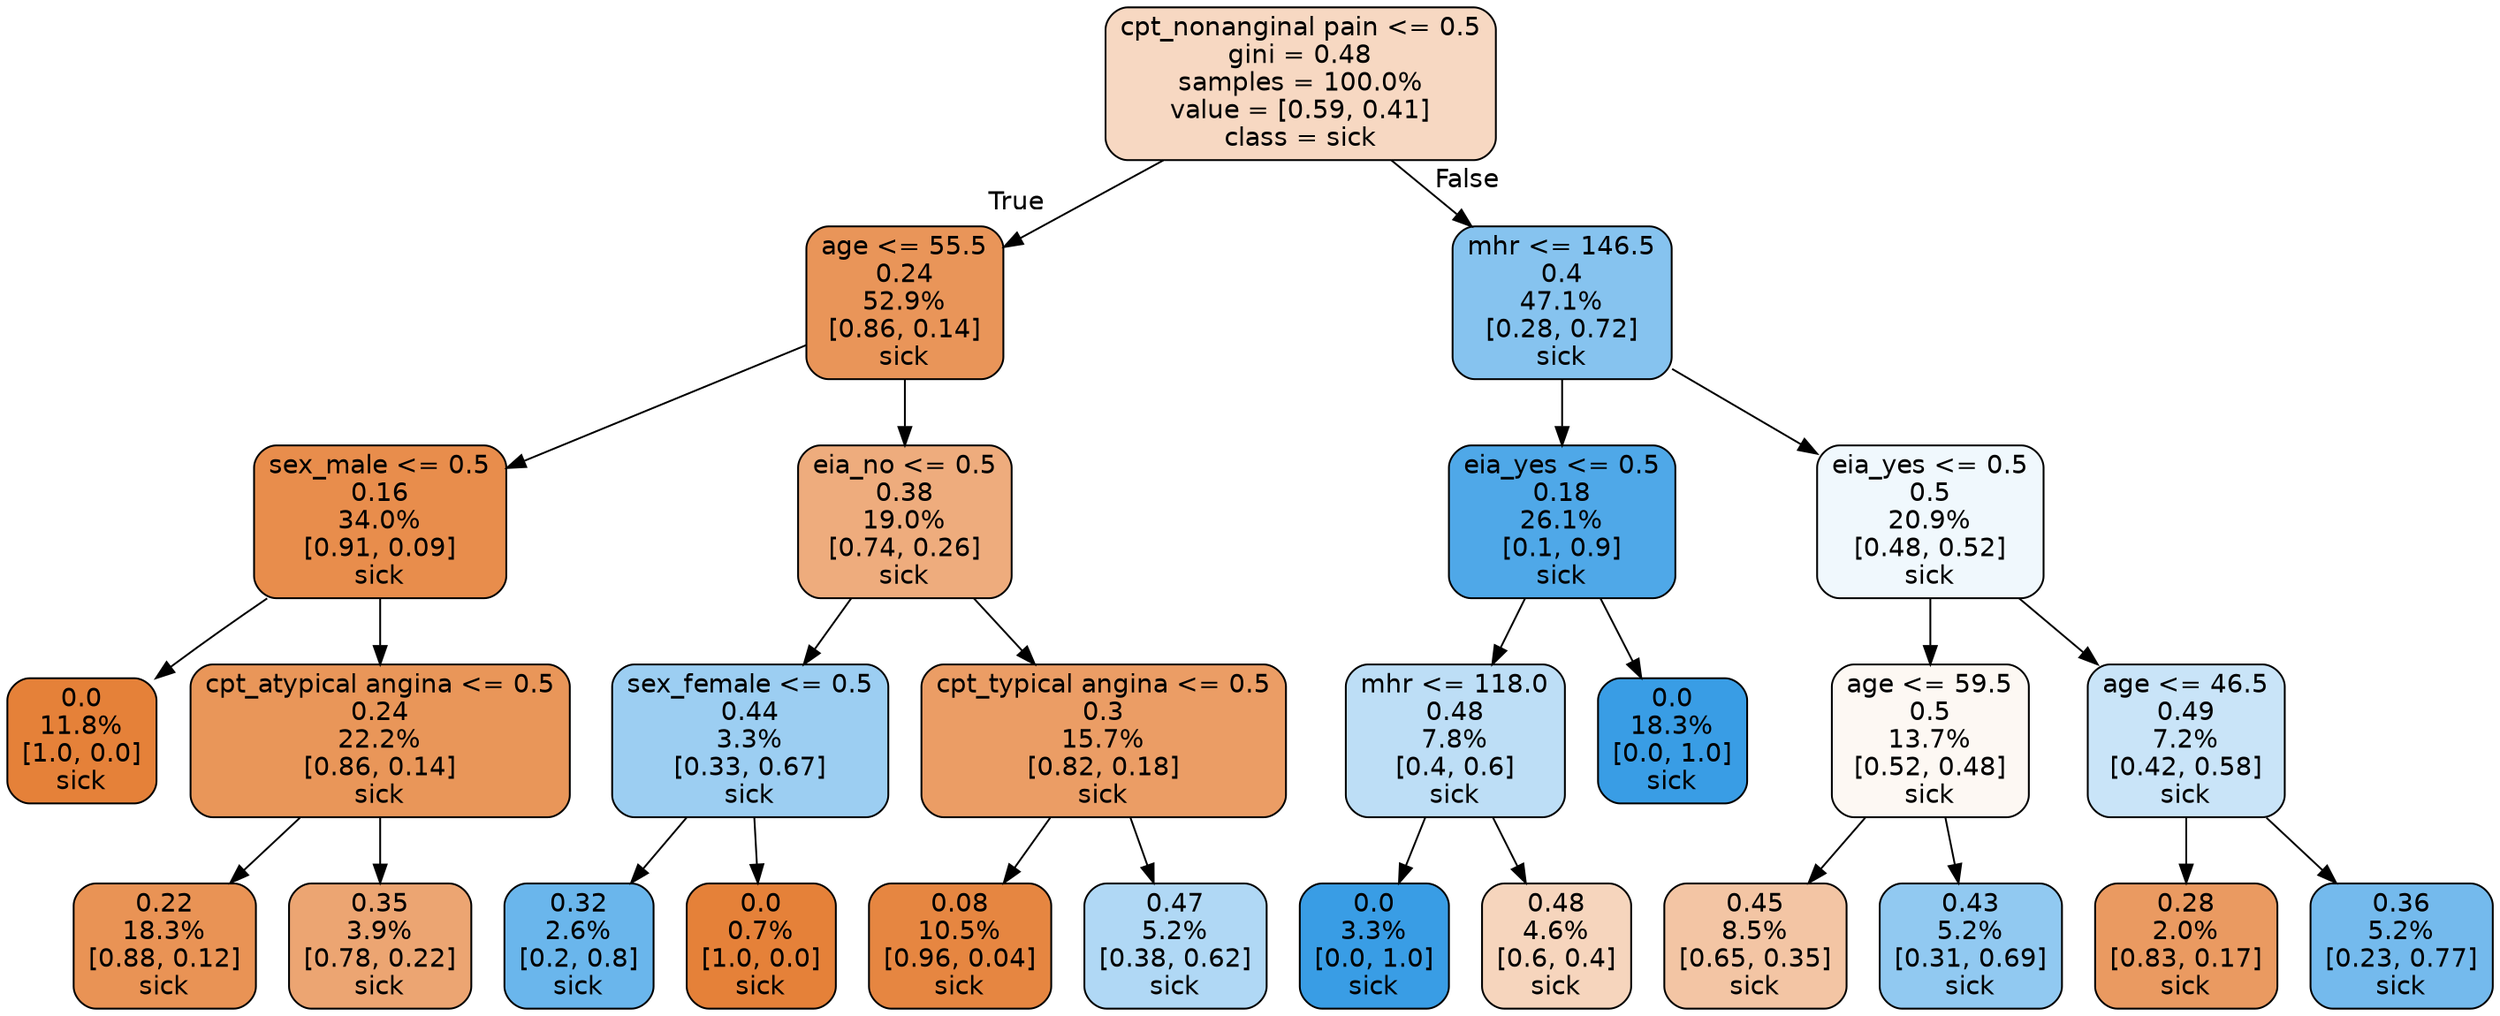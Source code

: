 digraph Tree {
node [shape=box, style="filled, rounded", color="black", fontname="helvetica"] ;
edge [fontname="helvetica"] ;
0 [label="cpt_nonanginal pain <= 0.5\ngini = 0.48\nsamples = 100.0%\nvalue = [0.59, 0.41]\nclass = sick", fillcolor="#f7d8c2"] ;
1 [label="age <= 55.5\n0.24\n52.9%\n[0.86, 0.14]\nsick", fillcolor="#e99559"] ;
0 -> 1 [labeldistance=2.5, labelangle=45, headlabel="True"] ;
2 [label="sex_male <= 0.5\n0.16\n34.0%\n[0.91, 0.09]\nsick", fillcolor="#e88d4c"] ;
1 -> 2 ;
3 [label="0.0\n11.8%\n[1.0, 0.0]\nsick", fillcolor="#e58139"] ;
2 -> 3 ;
4 [label="cpt_atypical angina <= 0.5\n0.24\n22.2%\n[0.86, 0.14]\nsick", fillcolor="#e99659"] ;
2 -> 4 ;
5 [label="0.22\n18.3%\n[0.88, 0.12]\nsick", fillcolor="#e99355"] ;
4 -> 5 ;
6 [label="0.35\n3.9%\n[0.78, 0.22]\nsick", fillcolor="#eca572"] ;
4 -> 6 ;
7 [label="eia_no <= 0.5\n0.38\n19.0%\n[0.74, 0.26]\nsick", fillcolor="#eeac7d"] ;
1 -> 7 ;
8 [label="sex_female <= 0.5\n0.44\n3.3%\n[0.33, 0.67]\nsick", fillcolor="#9ccef2"] ;
7 -> 8 ;
9 [label="0.32\n2.6%\n[0.2, 0.8]\nsick", fillcolor="#6ab6ec"] ;
8 -> 9 ;
10 [label="0.0\n0.7%\n[1.0, 0.0]\nsick", fillcolor="#e58139"] ;
8 -> 10 ;
11 [label="cpt_typical angina <= 0.5\n0.3\n15.7%\n[0.82, 0.18]\nsick", fillcolor="#eb9d65"] ;
7 -> 11 ;
12 [label="0.08\n10.5%\n[0.96, 0.04]\nsick", fillcolor="#e68641"] ;
11 -> 12 ;
13 [label="0.47\n5.2%\n[0.38, 0.62]\nsick", fillcolor="#b0d8f5"] ;
11 -> 13 ;
14 [label="mhr <= 146.5\n0.4\n47.1%\n[0.28, 0.72]\nsick", fillcolor="#86c3ef"] ;
0 -> 14 [labeldistance=2.5, labelangle=-45, headlabel="False"] ;
15 [label="eia_yes <= 0.5\n0.18\n26.1%\n[0.1, 0.9]\nsick", fillcolor="#4fa8e8"] ;
14 -> 15 ;
16 [label="mhr <= 118.0\n0.48\n7.8%\n[0.4, 0.6]\nsick", fillcolor="#bddef6"] ;
15 -> 16 ;
17 [label="0.0\n3.3%\n[0.0, 1.0]\nsick", fillcolor="#399de5"] ;
16 -> 17 ;
18 [label="0.48\n4.6%\n[0.6, 0.4]\nsick", fillcolor="#f6d5bd"] ;
16 -> 18 ;
19 [label="0.0\n18.3%\n[0.0, 1.0]\nsick", fillcolor="#399de5"] ;
15 -> 19 ;
20 [label="eia_yes <= 0.5\n0.5\n20.9%\n[0.48, 0.52]\nsick", fillcolor="#f0f8fd"] ;
14 -> 20 ;
21 [label="age <= 59.5\n0.5\n13.7%\n[0.52, 0.48]\nsick", fillcolor="#fdf8f3"] ;
20 -> 21 ;
22 [label="0.45\n8.5%\n[0.65, 0.35]\nsick", fillcolor="#f3c5a4"] ;
21 -> 22 ;
23 [label="0.43\n5.2%\n[0.31, 0.69]\nsick", fillcolor="#91c9f1"] ;
21 -> 23 ;
24 [label="age <= 46.5\n0.49\n7.2%\n[0.42, 0.58]\nsick", fillcolor="#c9e4f8"] ;
20 -> 24 ;
25 [label="0.28\n2.0%\n[0.83, 0.17]\nsick", fillcolor="#ea9a61"] ;
24 -> 25 ;
26 [label="0.36\n5.2%\n[0.23, 0.77]\nsick", fillcolor="#74baed"] ;
24 -> 26 ;
}